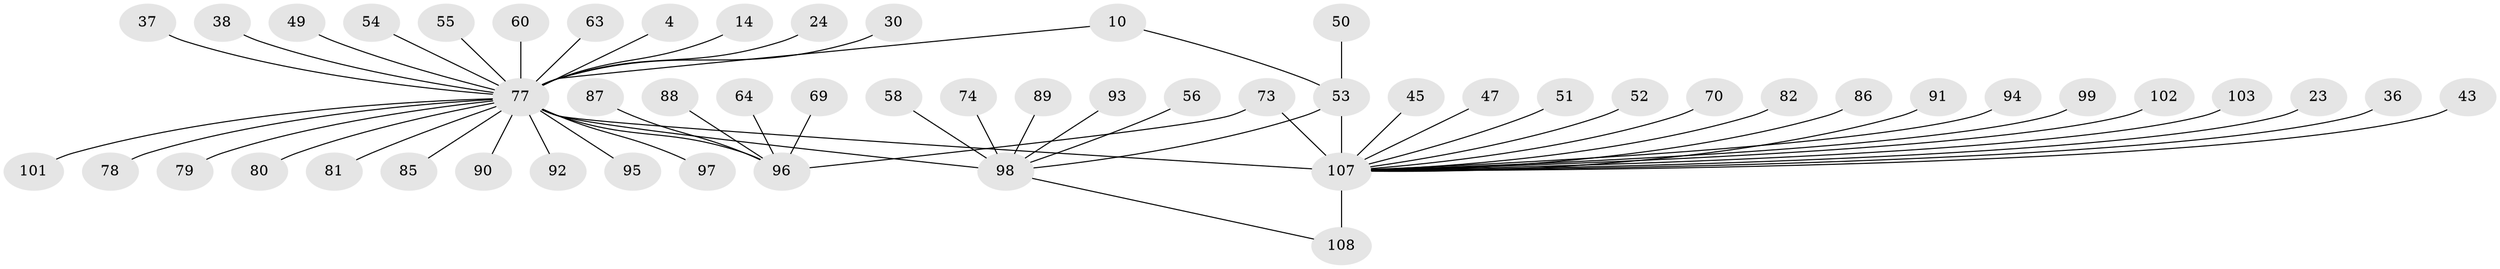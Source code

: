 // original degree distribution, {8: 0.027777777777777776, 28: 0.009259259259259259, 3: 0.12037037037037036, 1: 0.5370370370370371, 7: 0.027777777777777776, 5: 0.009259259259259259, 2: 0.19444444444444445, 9: 0.009259259259259259, 6: 0.018518518518518517, 11: 0.009259259259259259, 23: 0.009259259259259259, 4: 0.027777777777777776}
// Generated by graph-tools (version 1.1) at 2025/51/03/04/25 21:51:47]
// undirected, 54 vertices, 57 edges
graph export_dot {
graph [start="1"]
  node [color=gray90,style=filled];
  4;
  10;
  14;
  23;
  24;
  30;
  36;
  37;
  38;
  43;
  45;
  47;
  49;
  50;
  51 [super="+39"];
  52;
  53 [super="+13"];
  54;
  55;
  56;
  58;
  60;
  63;
  64;
  69;
  70;
  73 [super="+40"];
  74;
  77 [super="+34+75+27+59+16"];
  78;
  79 [super="+28"];
  80;
  81;
  82 [super="+33"];
  85;
  86;
  87;
  88;
  89;
  90;
  91;
  92 [super="+65"];
  93 [super="+9"];
  94;
  95;
  96 [super="+76+68+21+29+46+57+61+62"];
  97;
  98 [super="+48+72+5"];
  99 [super="+42"];
  101;
  102;
  103;
  107 [super="+22+67+106"];
  108 [super="+100"];
  4 -- 77;
  10 -- 53;
  10 -- 77;
  14 -- 77;
  23 -- 107;
  24 -- 77;
  30 -- 77;
  36 -- 107;
  37 -- 77;
  38 -- 77;
  43 -- 107;
  45 -- 107;
  47 -- 107;
  49 -- 77;
  50 -- 53;
  51 -- 107;
  52 -- 107;
  53 -- 98 [weight=3];
  53 -- 107 [weight=3];
  54 -- 77;
  55 -- 77;
  56 -- 98;
  58 -- 98;
  60 -- 77;
  63 -- 77;
  64 -- 96;
  69 -- 96;
  70 -- 107;
  73 -- 96 [weight=2];
  73 -- 107 [weight=2];
  74 -- 98;
  77 -- 97;
  77 -- 90;
  77 -- 78;
  77 -- 98 [weight=5];
  77 -- 79;
  77 -- 80;
  77 -- 81;
  77 -- 85;
  77 -- 92;
  77 -- 95;
  77 -- 96 [weight=4];
  77 -- 101;
  77 -- 107 [weight=13];
  82 -- 107;
  86 -- 107;
  87 -- 96;
  88 -- 96;
  89 -- 98;
  91 -- 107;
  93 -- 98;
  94 -- 107;
  98 -- 108;
  99 -- 107;
  102 -- 107;
  103 -- 107;
  107 -- 108 [weight=2];
}
